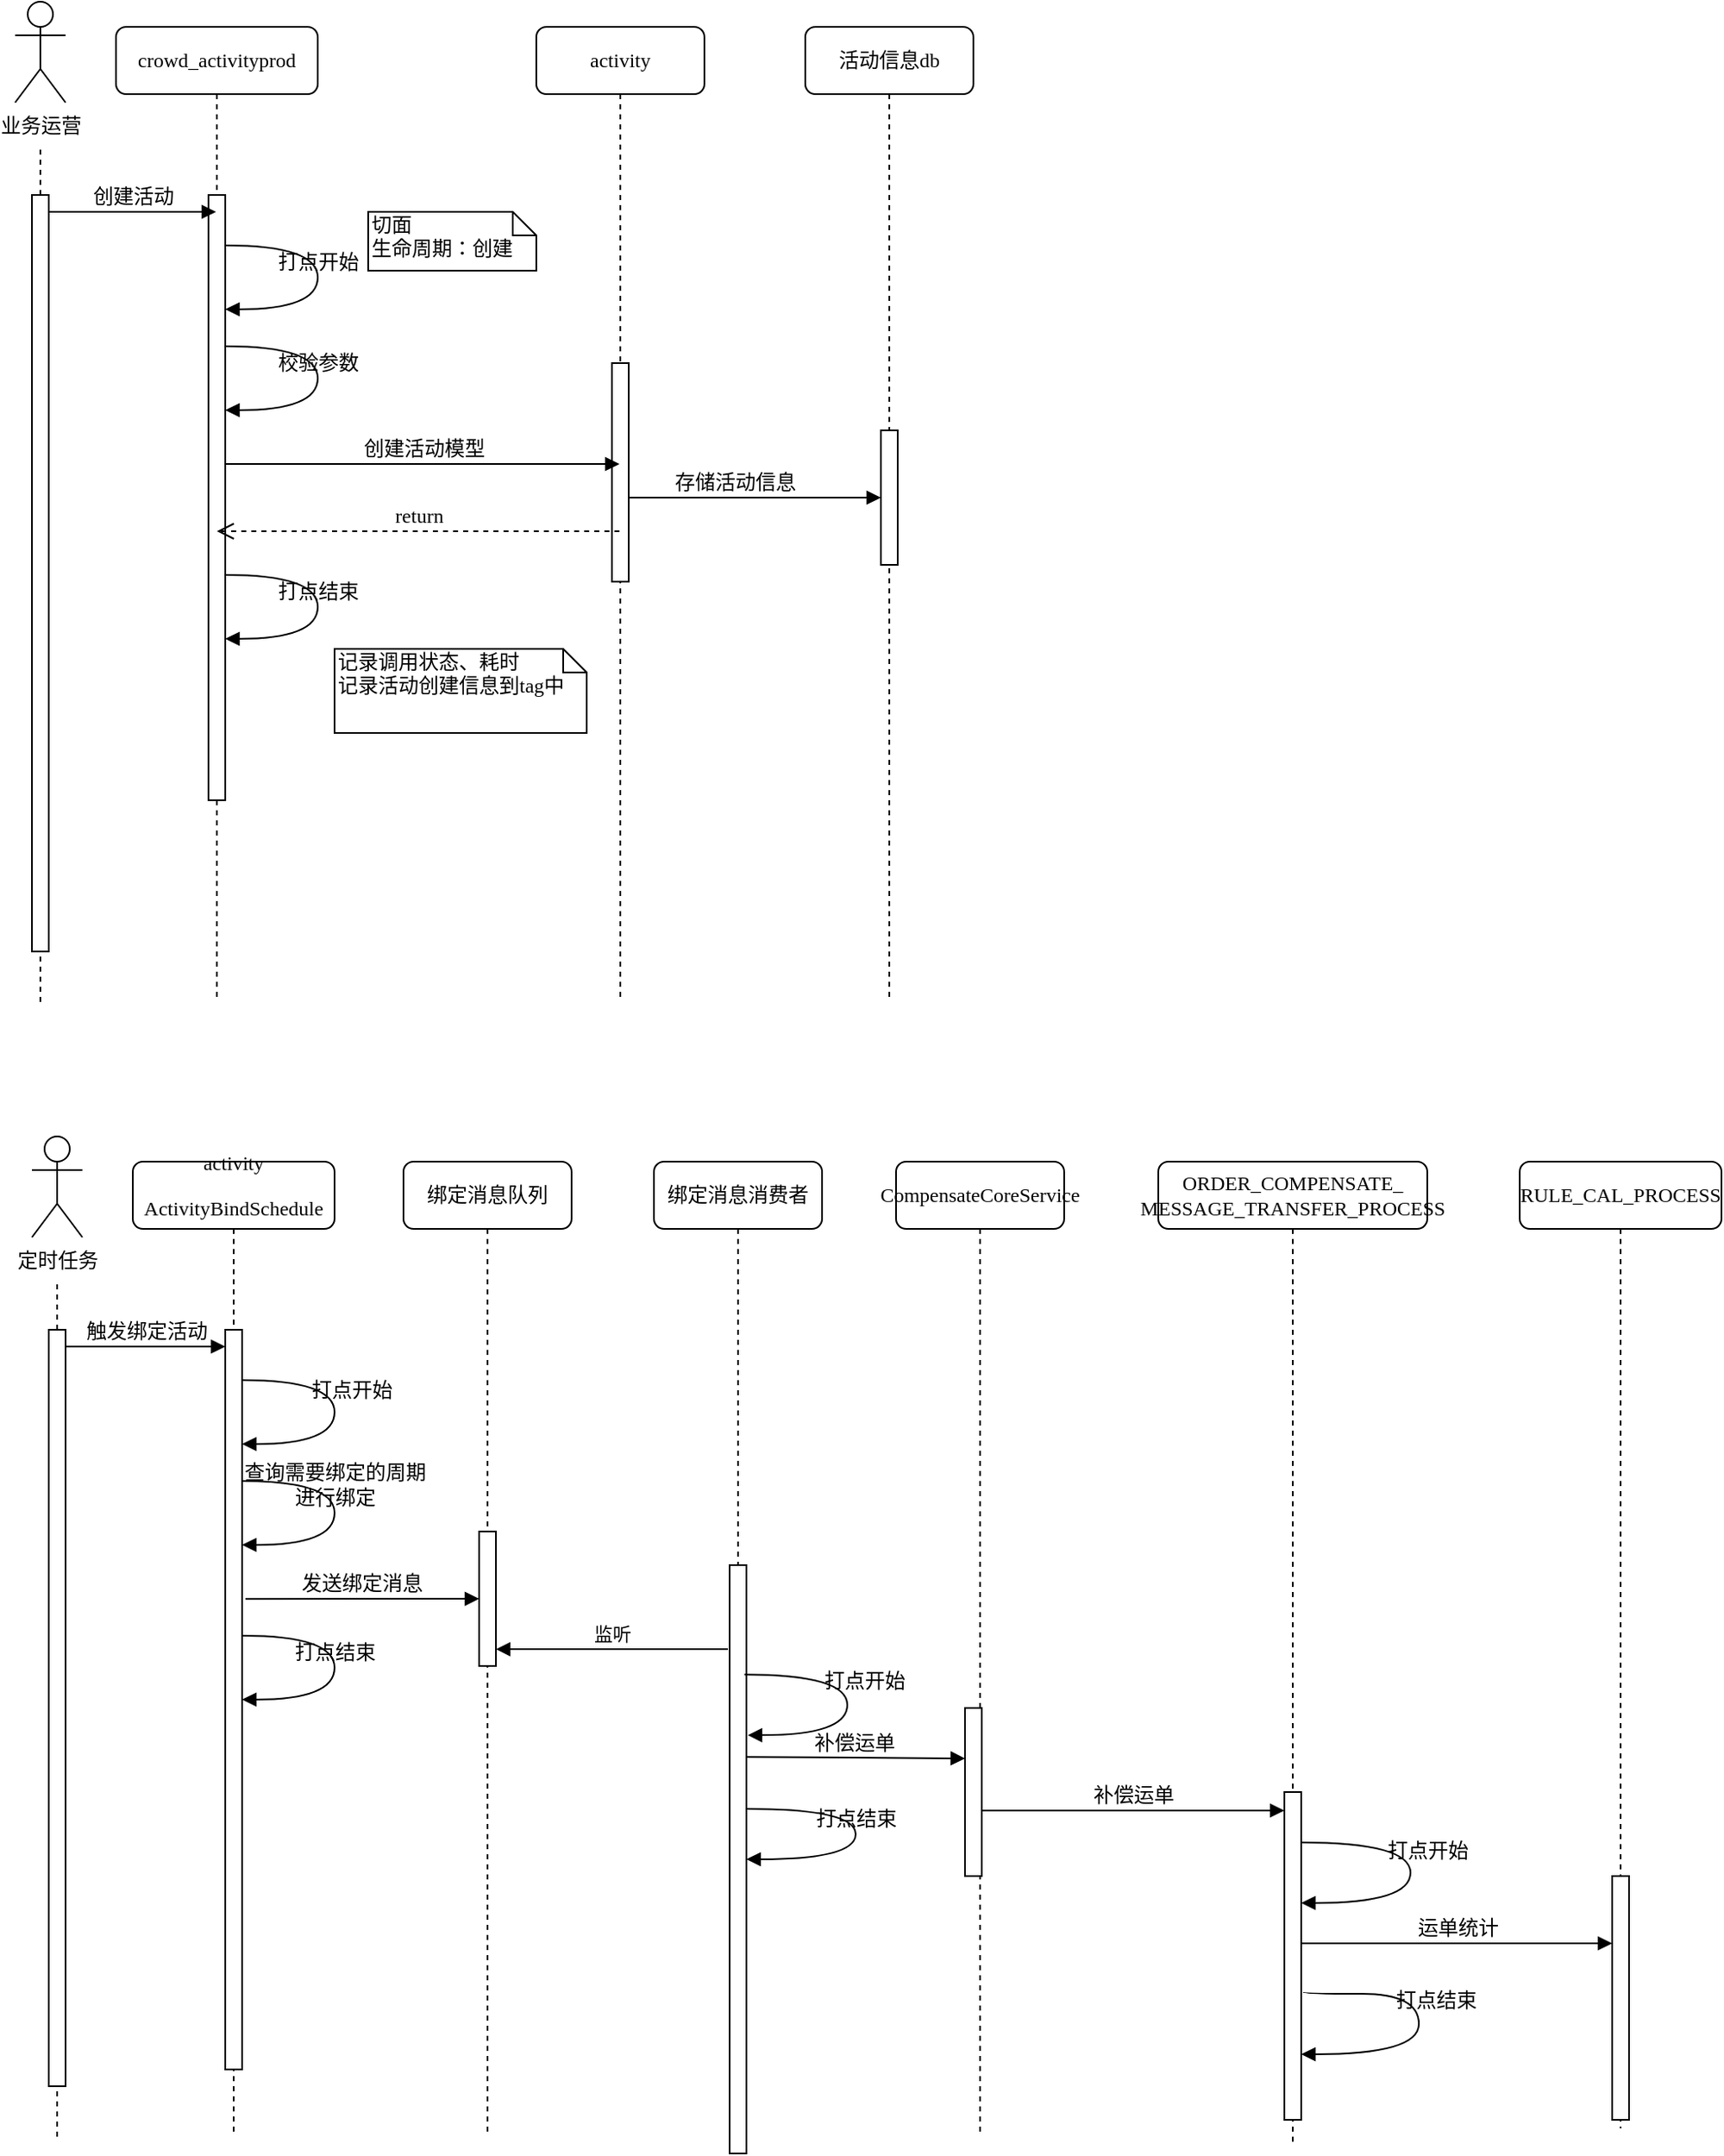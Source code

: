 <mxfile version="14.1.3" type="github">
  <diagram name="Page-1" id="13e1069c-82ec-6db2-03f1-153e76fe0fe0">
    <mxGraphModel dx="1251" dy="685" grid="1" gridSize="10" guides="1" tooltips="1" connect="1" arrows="1" fold="1" page="1" pageScale="1" pageWidth="1850" pageHeight="10000" background="#ffffff" math="0" shadow="0">
      <root>
        <mxCell id="0" />
        <mxCell id="1" parent="0" />
        <mxCell id="7baba1c4bc27f4b0-2" value="activity" style="shape=umlLifeline;perimeter=lifelinePerimeter;whiteSpace=wrap;html=1;container=1;collapsible=0;recursiveResize=0;outlineConnect=0;rounded=1;shadow=0;comic=0;labelBackgroundColor=none;strokeWidth=1;fontFamily=Verdana;fontSize=12;align=center;" parent="1" vertex="1">
          <mxGeometry x="340" y="80" width="100" height="580" as="geometry" />
        </mxCell>
        <mxCell id="7baba1c4bc27f4b0-10" value="" style="html=1;points=[];perimeter=orthogonalPerimeter;rounded=0;shadow=0;comic=0;labelBackgroundColor=none;strokeWidth=1;fontFamily=Verdana;fontSize=12;align=center;" parent="7baba1c4bc27f4b0-2" vertex="1">
          <mxGeometry x="45" y="200" width="10" height="130" as="geometry" />
        </mxCell>
        <mxCell id="7baba1c4bc27f4b0-3" value="活动信息db" style="shape=umlLifeline;perimeter=lifelinePerimeter;whiteSpace=wrap;html=1;container=1;collapsible=0;recursiveResize=0;outlineConnect=0;rounded=1;shadow=0;comic=0;labelBackgroundColor=none;strokeWidth=1;fontFamily=Verdana;fontSize=12;align=center;" parent="1" vertex="1">
          <mxGeometry x="500" y="80" width="100" height="580" as="geometry" />
        </mxCell>
        <mxCell id="7baba1c4bc27f4b0-13" value="" style="html=1;points=[];perimeter=orthogonalPerimeter;rounded=0;shadow=0;comic=0;labelBackgroundColor=none;strokeWidth=1;fontFamily=Verdana;fontSize=12;align=center;" parent="7baba1c4bc27f4b0-3" vertex="1">
          <mxGeometry x="45" y="240" width="10" height="80" as="geometry" />
        </mxCell>
        <mxCell id="7baba1c4bc27f4b0-8" value="crowd_activityprod" style="shape=umlLifeline;perimeter=lifelinePerimeter;whiteSpace=wrap;html=1;container=1;collapsible=0;recursiveResize=0;outlineConnect=0;rounded=1;shadow=0;comic=0;labelBackgroundColor=none;strokeWidth=1;fontFamily=Verdana;fontSize=12;align=center;" parent="1" vertex="1">
          <mxGeometry x="90" y="80" width="120" height="580" as="geometry" />
        </mxCell>
        <mxCell id="7baba1c4bc27f4b0-9" value="" style="html=1;points=[];perimeter=orthogonalPerimeter;rounded=0;shadow=0;comic=0;labelBackgroundColor=none;strokeWidth=1;fontFamily=Verdana;fontSize=12;align=center;" parent="7baba1c4bc27f4b0-8" vertex="1">
          <mxGeometry x="55" y="100" width="10" height="360" as="geometry" />
        </mxCell>
        <mxCell id="7baba1c4bc27f4b0-40" value="切面&lt;br&gt;生命周期：创建" style="shape=note;whiteSpace=wrap;html=1;size=14;verticalAlign=top;align=left;spacingTop=-6;rounded=0;shadow=0;comic=0;labelBackgroundColor=none;strokeWidth=1;fontFamily=Verdana;fontSize=12" parent="1" vertex="1">
          <mxGeometry x="240" y="190" width="100" height="35" as="geometry" />
        </mxCell>
        <mxCell id="DyY7LKls3kYHl3-7vy9r-5" value="业务运营" style="shape=umlActor;verticalLabelPosition=bottom;verticalAlign=top;html=1;outlineConnect=0;" vertex="1" parent="1">
          <mxGeometry x="30" y="65" width="30" height="60" as="geometry" />
        </mxCell>
        <mxCell id="DyY7LKls3kYHl3-7vy9r-7" value="" style="endArrow=none;dashed=1;html=1;" edge="1" parent="1" source="DyY7LKls3kYHl3-7vy9r-8">
          <mxGeometry width="50" height="50" relative="1" as="geometry">
            <mxPoint x="45" y="660" as="sourcePoint" />
            <mxPoint x="45" y="150" as="targetPoint" />
          </mxGeometry>
        </mxCell>
        <mxCell id="DyY7LKls3kYHl3-7vy9r-8" value="" style="html=1;points=[];perimeter=orthogonalPerimeter;" vertex="1" parent="1">
          <mxGeometry x="40" y="180" width="10" height="450" as="geometry" />
        </mxCell>
        <mxCell id="DyY7LKls3kYHl3-7vy9r-9" value="" style="endArrow=none;dashed=1;html=1;" edge="1" parent="1" target="DyY7LKls3kYHl3-7vy9r-8">
          <mxGeometry width="50" height="50" relative="1" as="geometry">
            <mxPoint x="45" y="660" as="sourcePoint" />
            <mxPoint x="45" y="150" as="targetPoint" />
          </mxGeometry>
        </mxCell>
        <mxCell id="DyY7LKls3kYHl3-7vy9r-11" value="创建活动" style="html=1;verticalAlign=bottom;endArrow=block;labelBackgroundColor=none;fontFamily=Verdana;fontSize=12;edgeStyle=elbowEdgeStyle;elbow=vertical;" edge="1" parent="1" target="7baba1c4bc27f4b0-8">
          <mxGeometry relative="1" as="geometry">
            <mxPoint x="50" y="190" as="sourcePoint" />
            <mxPoint x="130" y="190" as="targetPoint" />
          </mxGeometry>
        </mxCell>
        <mxCell id="DyY7LKls3kYHl3-7vy9r-12" value="打点开始" style="html=1;verticalAlign=bottom;endArrow=block;labelBackgroundColor=none;fontFamily=Verdana;fontSize=12;elbow=vertical;edgeStyle=orthogonalEdgeStyle;curved=1;exitX=1.038;exitY=0.345;exitPerimeter=0;" edge="1" parent="1" target="7baba1c4bc27f4b0-9">
          <mxGeometry relative="1" as="geometry">
            <mxPoint x="155.38" y="210.0" as="sourcePoint" />
            <mxPoint x="160" y="247.92" as="targetPoint" />
            <Array as="points">
              <mxPoint x="210" y="210" />
              <mxPoint x="210" y="248" />
            </Array>
          </mxGeometry>
        </mxCell>
        <mxCell id="DyY7LKls3kYHl3-7vy9r-13" value="校验参数" style="html=1;verticalAlign=bottom;endArrow=block;labelBackgroundColor=none;fontFamily=Verdana;fontSize=12;elbow=vertical;edgeStyle=orthogonalEdgeStyle;curved=1;exitX=1.038;exitY=0.345;exitPerimeter=0;" edge="1" parent="1">
          <mxGeometry relative="1" as="geometry">
            <mxPoint x="155.38" y="270.0" as="sourcePoint" />
            <mxPoint x="155" y="308" as="targetPoint" />
            <Array as="points">
              <mxPoint x="210" y="270" />
              <mxPoint x="210" y="308" />
            </Array>
          </mxGeometry>
        </mxCell>
        <mxCell id="DyY7LKls3kYHl3-7vy9r-14" value="创建活动模型" style="html=1;verticalAlign=bottom;endArrow=block;labelBackgroundColor=none;fontFamily=Verdana;fontSize=12;edgeStyle=elbowEdgeStyle;elbow=vertical;" edge="1" parent="1" source="7baba1c4bc27f4b0-9" target="7baba1c4bc27f4b0-2">
          <mxGeometry relative="1" as="geometry">
            <mxPoint x="170" y="340" as="sourcePoint" />
            <mxPoint x="270" y="340" as="targetPoint" />
            <Array as="points">
              <mxPoint x="180" y="340" />
            </Array>
          </mxGeometry>
        </mxCell>
        <mxCell id="DyY7LKls3kYHl3-7vy9r-15" value="打点结束" style="html=1;verticalAlign=bottom;endArrow=block;labelBackgroundColor=none;fontFamily=Verdana;fontSize=12;elbow=vertical;edgeStyle=orthogonalEdgeStyle;curved=1;exitX=1.038;exitY=0.345;exitPerimeter=0;" edge="1" parent="1">
          <mxGeometry relative="1" as="geometry">
            <mxPoint x="155.38" y="406.0" as="sourcePoint" />
            <mxPoint x="155" y="444" as="targetPoint" />
            <Array as="points">
              <mxPoint x="210" y="406" />
              <mxPoint x="210" y="444" />
            </Array>
          </mxGeometry>
        </mxCell>
        <mxCell id="DyY7LKls3kYHl3-7vy9r-16" value="return" style="html=1;verticalAlign=bottom;endArrow=open;dashed=1;endSize=8;labelBackgroundColor=none;fontFamily=Verdana;fontSize=12;edgeStyle=elbowEdgeStyle;elbow=vertical;" edge="1" parent="1" source="7baba1c4bc27f4b0-2" target="7baba1c4bc27f4b0-8">
          <mxGeometry relative="1" as="geometry">
            <mxPoint x="170" y="369" as="targetPoint" />
            <Array as="points">
              <mxPoint x="250" y="380" />
            </Array>
            <mxPoint x="290" y="380" as="sourcePoint" />
          </mxGeometry>
        </mxCell>
        <mxCell id="DyY7LKls3kYHl3-7vy9r-17" value="存储活动信息" style="html=1;verticalAlign=bottom;endArrow=block;labelBackgroundColor=none;fontFamily=Verdana;fontSize=12;edgeStyle=elbowEdgeStyle;elbow=vertical;" edge="1" parent="1" target="7baba1c4bc27f4b0-13">
          <mxGeometry relative="1" as="geometry">
            <mxPoint x="410" y="360" as="sourcePoint" />
            <Array as="points">
              <mxPoint x="390" y="360" />
            </Array>
            <mxPoint x="540" y="360" as="targetPoint" />
          </mxGeometry>
        </mxCell>
        <mxCell id="DyY7LKls3kYHl3-7vy9r-18" value="绑定消息队列" style="shape=umlLifeline;perimeter=lifelinePerimeter;whiteSpace=wrap;html=1;container=1;collapsible=0;recursiveResize=0;outlineConnect=0;rounded=1;shadow=0;comic=0;labelBackgroundColor=none;strokeWidth=1;fontFamily=Verdana;fontSize=12;align=center;" vertex="1" parent="1">
          <mxGeometry x="261" y="755" width="100" height="580" as="geometry" />
        </mxCell>
        <mxCell id="DyY7LKls3kYHl3-7vy9r-19" value="" style="html=1;points=[];perimeter=orthogonalPerimeter;rounded=0;shadow=0;comic=0;labelBackgroundColor=none;strokeWidth=1;fontFamily=Verdana;fontSize=12;align=center;" vertex="1" parent="DyY7LKls3kYHl3-7vy9r-18">
          <mxGeometry x="45" y="220" width="10" height="80" as="geometry" />
        </mxCell>
        <mxCell id="DyY7LKls3kYHl3-7vy9r-20" value="绑定消息消费者" style="shape=umlLifeline;perimeter=lifelinePerimeter;whiteSpace=wrap;html=1;container=1;collapsible=0;recursiveResize=0;outlineConnect=0;rounded=1;shadow=0;comic=0;labelBackgroundColor=none;strokeWidth=1;fontFamily=Verdana;fontSize=12;align=center;" vertex="1" parent="1">
          <mxGeometry x="410" y="755" width="100" height="590" as="geometry" />
        </mxCell>
        <mxCell id="DyY7LKls3kYHl3-7vy9r-21" value="" style="html=1;points=[];perimeter=orthogonalPerimeter;rounded=0;shadow=0;comic=0;labelBackgroundColor=none;strokeWidth=1;fontFamily=Verdana;fontSize=12;align=center;" vertex="1" parent="DyY7LKls3kYHl3-7vy9r-20">
          <mxGeometry x="45" y="240" width="10" height="350" as="geometry" />
        </mxCell>
        <mxCell id="DyY7LKls3kYHl3-7vy9r-100" value="打点结束" style="html=1;verticalAlign=bottom;endArrow=block;labelBackgroundColor=none;fontFamily=Verdana;fontSize=12;elbow=vertical;edgeStyle=orthogonalEdgeStyle;curved=1;" edge="1" parent="DyY7LKls3kYHl3-7vy9r-20" target="DyY7LKls3kYHl3-7vy9r-21">
          <mxGeometry relative="1" as="geometry">
            <mxPoint x="55" y="385" as="sourcePoint" />
            <mxPoint x="80" y="302" as="targetPoint" />
            <Array as="points">
              <mxPoint x="120" y="385" />
              <mxPoint x="120" y="415" />
            </Array>
          </mxGeometry>
        </mxCell>
        <mxCell id="DyY7LKls3kYHl3-7vy9r-101" value="打点开始" style="html=1;verticalAlign=bottom;endArrow=block;labelBackgroundColor=none;fontFamily=Verdana;fontSize=12;elbow=vertical;edgeStyle=orthogonalEdgeStyle;curved=1;exitX=0.88;exitY=0.186;exitPerimeter=0;exitDx=0;exitDy=0;entryX=1.08;entryY=0.289;entryDx=0;entryDy=0;entryPerimeter=0;" edge="1" parent="DyY7LKls3kYHl3-7vy9r-20" source="DyY7LKls3kYHl3-7vy9r-21" target="DyY7LKls3kYHl3-7vy9r-21">
          <mxGeometry x="-0.057" y="10" relative="1" as="geometry">
            <mxPoint x="60.38" y="306" as="sourcePoint" />
            <mxPoint x="80" y="341" as="targetPoint" />
            <Array as="points">
              <mxPoint x="115" y="305" />
              <mxPoint x="115" y="341" />
            </Array>
            <mxPoint as="offset" />
          </mxGeometry>
        </mxCell>
        <mxCell id="DyY7LKls3kYHl3-7vy9r-22" value="CompensateCoreService" style="shape=umlLifeline;perimeter=lifelinePerimeter;whiteSpace=wrap;html=1;container=1;collapsible=0;recursiveResize=0;outlineConnect=0;rounded=1;shadow=0;comic=0;labelBackgroundColor=none;strokeWidth=1;fontFamily=Verdana;fontSize=12;align=center;" vertex="1" parent="1">
          <mxGeometry x="554" y="755" width="100" height="580" as="geometry" />
        </mxCell>
        <mxCell id="DyY7LKls3kYHl3-7vy9r-23" value="ORDER_COMPENSATE_&lt;br&gt;MESSAGE_TRANSFER_PROCESS" style="shape=umlLifeline;perimeter=lifelinePerimeter;whiteSpace=wrap;html=1;container=1;collapsible=0;recursiveResize=0;outlineConnect=0;rounded=1;shadow=0;comic=0;labelBackgroundColor=none;strokeWidth=1;fontFamily=Verdana;fontSize=12;align=center;" vertex="1" parent="1">
          <mxGeometry x="710" y="755" width="160" height="585" as="geometry" />
        </mxCell>
        <mxCell id="DyY7LKls3kYHl3-7vy9r-30" value="" style="html=1;points=[];perimeter=orthogonalPerimeter;rounded=0;shadow=0;comic=0;labelBackgroundColor=none;strokeWidth=1;fontFamily=Verdana;fontSize=12;align=center;" vertex="1" parent="DyY7LKls3kYHl3-7vy9r-23">
          <mxGeometry x="75" y="375" width="10" height="195" as="geometry" />
        </mxCell>
        <mxCell id="DyY7LKls3kYHl3-7vy9r-103" value="打点开始" style="html=1;verticalAlign=bottom;endArrow=block;labelBackgroundColor=none;fontFamily=Verdana;fontSize=12;elbow=vertical;edgeStyle=orthogonalEdgeStyle;curved=1;" edge="1" parent="DyY7LKls3kYHl3-7vy9r-23" source="DyY7LKls3kYHl3-7vy9r-30" target="DyY7LKls3kYHl3-7vy9r-30">
          <mxGeometry x="-0.057" y="10" relative="1" as="geometry">
            <mxPoint x="98.8" y="405" as="sourcePoint" />
            <mxPoint x="100.8" y="441.05" as="targetPoint" />
            <Array as="points">
              <mxPoint x="150" y="405" />
              <mxPoint x="150" y="441" />
            </Array>
            <mxPoint as="offset" />
          </mxGeometry>
        </mxCell>
        <mxCell id="DyY7LKls3kYHl3-7vy9r-106" value="打点结束" style="html=1;verticalAlign=bottom;endArrow=block;labelBackgroundColor=none;fontFamily=Verdana;fontSize=12;elbow=vertical;edgeStyle=orthogonalEdgeStyle;curved=1;exitX=1.14;exitY=0.61;exitDx=0;exitDy=0;exitPerimeter=0;" edge="1" parent="DyY7LKls3kYHl3-7vy9r-23" source="DyY7LKls3kYHl3-7vy9r-30" target="DyY7LKls3kYHl3-7vy9r-30">
          <mxGeometry x="-0.057" y="10" relative="1" as="geometry">
            <mxPoint x="90" y="495" as="sourcePoint" />
            <mxPoint x="90" y="531" as="targetPoint" />
            <Array as="points">
              <mxPoint x="86" y="495" />
              <mxPoint x="155" y="495" />
              <mxPoint x="155" y="531" />
            </Array>
            <mxPoint as="offset" />
          </mxGeometry>
        </mxCell>
        <mxCell id="DyY7LKls3kYHl3-7vy9r-25" value="RULE_CAL_PROCESS" style="shape=umlLifeline;perimeter=lifelinePerimeter;whiteSpace=wrap;html=1;container=1;collapsible=0;recursiveResize=0;outlineConnect=0;rounded=1;shadow=0;comic=0;labelBackgroundColor=none;strokeWidth=1;fontFamily=Verdana;fontSize=12;align=center;" vertex="1" parent="1">
          <mxGeometry x="925" y="755" width="120" height="575" as="geometry" />
        </mxCell>
        <mxCell id="DyY7LKls3kYHl3-7vy9r-34" value="" style="html=1;points=[];perimeter=orthogonalPerimeter;rounded=0;shadow=0;comic=0;labelBackgroundColor=none;strokeColor=#000000;strokeWidth=1;fillColor=#FFFFFF;fontFamily=Verdana;fontSize=12;fontColor=#000000;align=center;" vertex="1" parent="DyY7LKls3kYHl3-7vy9r-25">
          <mxGeometry x="55" y="425" width="10" height="145" as="geometry" />
        </mxCell>
        <mxCell id="DyY7LKls3kYHl3-7vy9r-26" value="activity&lt;br&gt;&lt;pre style=&quot;background-color: rgb(255 , 255 , 255) ; font-family: &amp;#34;menlo&amp;#34; ; font-size: 9pt&quot;&gt;ActivityBindSchedule&lt;/pre&gt;" style="shape=umlLifeline;perimeter=lifelinePerimeter;whiteSpace=wrap;html=1;container=1;collapsible=0;recursiveResize=0;outlineConnect=0;rounded=1;shadow=0;comic=0;labelBackgroundColor=none;strokeWidth=1;fontFamily=Verdana;fontSize=12;align=center;" vertex="1" parent="1">
          <mxGeometry x="100" y="755" width="120" height="580" as="geometry" />
        </mxCell>
        <mxCell id="DyY7LKls3kYHl3-7vy9r-27" value="" style="html=1;points=[];perimeter=orthogonalPerimeter;rounded=0;shadow=0;comic=0;labelBackgroundColor=none;strokeWidth=1;fontFamily=Verdana;fontSize=12;align=center;" vertex="1" parent="DyY7LKls3kYHl3-7vy9r-26">
          <mxGeometry x="55" y="100" width="10" height="440" as="geometry" />
        </mxCell>
        <mxCell id="DyY7LKls3kYHl3-7vy9r-28" value="" style="html=1;points=[];perimeter=orthogonalPerimeter;rounded=0;shadow=0;comic=0;labelBackgroundColor=none;strokeWidth=1;fontFamily=Verdana;fontSize=12;align=center;" vertex="1" parent="1">
          <mxGeometry x="595" y="1080" width="10" height="100" as="geometry" />
        </mxCell>
        <mxCell id="DyY7LKls3kYHl3-7vy9r-29" value="补偿运单" style="html=1;verticalAlign=bottom;endArrow=block;labelBackgroundColor=none;fontFamily=Verdana;fontSize=12;edgeStyle=elbowEdgeStyle;elbow=vertical;exitX=0.98;exitY=0.326;exitDx=0;exitDy=0;exitPerimeter=0;" edge="1" parent="1" source="DyY7LKls3kYHl3-7vy9r-21" target="DyY7LKls3kYHl3-7vy9r-28">
          <mxGeometry relative="1" as="geometry">
            <mxPoint x="520" y="895" as="sourcePoint" />
            <Array as="points">
              <mxPoint x="500" y="1110" />
              <mxPoint x="490" y="1059" />
              <mxPoint x="470" y="895" />
            </Array>
            <mxPoint x="570" y="1057" as="targetPoint" />
          </mxGeometry>
        </mxCell>
        <mxCell id="DyY7LKls3kYHl3-7vy9r-46" value="定时任务" style="shape=umlActor;verticalLabelPosition=bottom;verticalAlign=top;html=1;outlineConnect=0;" vertex="1" parent="1">
          <mxGeometry x="40" y="740" width="30" height="60" as="geometry" />
        </mxCell>
        <mxCell id="DyY7LKls3kYHl3-7vy9r-47" value="" style="endArrow=none;dashed=1;html=1;" edge="1" parent="1" source="DyY7LKls3kYHl3-7vy9r-48">
          <mxGeometry width="50" height="50" relative="1" as="geometry">
            <mxPoint x="55" y="1335" as="sourcePoint" />
            <mxPoint x="55" y="825" as="targetPoint" />
          </mxGeometry>
        </mxCell>
        <mxCell id="DyY7LKls3kYHl3-7vy9r-48" value="" style="html=1;points=[];perimeter=orthogonalPerimeter;" vertex="1" parent="1">
          <mxGeometry x="50" y="855" width="10" height="450" as="geometry" />
        </mxCell>
        <mxCell id="DyY7LKls3kYHl3-7vy9r-49" value="" style="endArrow=none;dashed=1;html=1;" edge="1" parent="1" target="DyY7LKls3kYHl3-7vy9r-48">
          <mxGeometry width="50" height="50" relative="1" as="geometry">
            <mxPoint x="55" y="1335" as="sourcePoint" />
            <mxPoint x="55" y="825" as="targetPoint" />
          </mxGeometry>
        </mxCell>
        <mxCell id="DyY7LKls3kYHl3-7vy9r-50" value="触发绑定活动" style="html=1;verticalAlign=bottom;endArrow=block;labelBackgroundColor=none;fontFamily=Verdana;fontSize=12;edgeStyle=elbowEdgeStyle;elbow=vertical;" edge="1" parent="1" target="DyY7LKls3kYHl3-7vy9r-27">
          <mxGeometry relative="1" as="geometry">
            <mxPoint x="60" y="865" as="sourcePoint" />
            <mxPoint x="140" y="865" as="targetPoint" />
          </mxGeometry>
        </mxCell>
        <mxCell id="DyY7LKls3kYHl3-7vy9r-51" value="打点开始" style="html=1;verticalAlign=bottom;endArrow=block;labelBackgroundColor=none;fontFamily=Verdana;fontSize=12;elbow=vertical;edgeStyle=orthogonalEdgeStyle;curved=1;exitX=1.038;exitY=0.345;exitPerimeter=0;" edge="1" parent="1" target="DyY7LKls3kYHl3-7vy9r-27">
          <mxGeometry x="-0.057" y="10" relative="1" as="geometry">
            <mxPoint x="165.38" y="885.0" as="sourcePoint" />
            <mxPoint x="170" y="922.92" as="targetPoint" />
            <Array as="points">
              <mxPoint x="220" y="885" />
              <mxPoint x="220" y="923" />
            </Array>
            <mxPoint as="offset" />
          </mxGeometry>
        </mxCell>
        <mxCell id="DyY7LKls3kYHl3-7vy9r-52" value="查询需要绑定的周期&lt;br&gt;进行绑定" style="html=1;verticalAlign=bottom;endArrow=block;labelBackgroundColor=none;fontFamily=Verdana;fontSize=12;elbow=vertical;edgeStyle=orthogonalEdgeStyle;curved=1;exitX=1.038;exitY=0.345;exitPerimeter=0;" edge="1" parent="1">
          <mxGeometry relative="1" as="geometry">
            <mxPoint x="165.38" y="945" as="sourcePoint" />
            <mxPoint x="165" y="983" as="targetPoint" />
            <Array as="points">
              <mxPoint x="220" y="945" />
              <mxPoint x="220" y="983" />
            </Array>
          </mxGeometry>
        </mxCell>
        <mxCell id="DyY7LKls3kYHl3-7vy9r-53" value="发送绑定消息" style="html=1;verticalAlign=bottom;endArrow=block;labelBackgroundColor=none;fontFamily=Verdana;fontSize=12;edgeStyle=elbowEdgeStyle;elbow=vertical;exitX=1.2;exitY=0.364;exitDx=0;exitDy=0;exitPerimeter=0;" edge="1" parent="1" source="DyY7LKls3kYHl3-7vy9r-27" target="DyY7LKls3kYHl3-7vy9r-19">
          <mxGeometry relative="1" as="geometry">
            <mxPoint x="170" y="1015" as="sourcePoint" />
            <mxPoint x="280" y="1013" as="targetPoint" />
            <Array as="points">
              <mxPoint x="190" y="1015" />
            </Array>
          </mxGeometry>
        </mxCell>
        <mxCell id="DyY7LKls3kYHl3-7vy9r-54" value="打点结束" style="html=1;verticalAlign=bottom;endArrow=block;labelBackgroundColor=none;fontFamily=Verdana;fontSize=12;elbow=vertical;edgeStyle=orthogonalEdgeStyle;curved=1;exitX=1.038;exitY=0.345;exitPerimeter=0;" edge="1" parent="1">
          <mxGeometry relative="1" as="geometry">
            <mxPoint x="165.38" y="1037" as="sourcePoint" />
            <mxPoint x="165" y="1075" as="targetPoint" />
            <Array as="points">
              <mxPoint x="220" y="1037" />
              <mxPoint x="220" y="1075" />
            </Array>
          </mxGeometry>
        </mxCell>
        <mxCell id="DyY7LKls3kYHl3-7vy9r-96" value="记录调用状态、耗时&lt;br&gt;记录活动创建信息到tag中" style="shape=note;whiteSpace=wrap;html=1;size=14;verticalAlign=top;align=left;spacingTop=-6;rounded=0;shadow=0;comic=0;labelBackgroundColor=none;strokeWidth=1;fontFamily=Verdana;fontSize=12" vertex="1" parent="1">
          <mxGeometry x="220" y="450" width="150" height="50" as="geometry" />
        </mxCell>
        <mxCell id="DyY7LKls3kYHl3-7vy9r-99" value="监听" style="html=1;verticalAlign=bottom;endArrow=block;exitX=-0.1;exitY=0.143;exitDx=0;exitDy=0;exitPerimeter=0;" edge="1" parent="1" source="DyY7LKls3kYHl3-7vy9r-21" target="DyY7LKls3kYHl3-7vy9r-19">
          <mxGeometry width="80" relative="1" as="geometry">
            <mxPoint x="420" y="1030" as="sourcePoint" />
            <mxPoint x="500" y="1030" as="targetPoint" />
          </mxGeometry>
        </mxCell>
        <mxCell id="DyY7LKls3kYHl3-7vy9r-102" value="补偿运单" style="html=1;verticalAlign=bottom;endArrow=block;labelBackgroundColor=none;fontFamily=Verdana;fontSize=12;edgeStyle=elbowEdgeStyle;elbow=vertical;" edge="1" parent="1" source="DyY7LKls3kYHl3-7vy9r-28" target="DyY7LKls3kYHl3-7vy9r-30">
          <mxGeometry relative="1" as="geometry">
            <mxPoint x="620" y="1141" as="sourcePoint" />
            <Array as="points">
              <mxPoint x="630" y="1141" />
              <mxPoint x="645.2" y="1089.9" />
              <mxPoint x="625.2" y="925.9" />
            </Array>
            <mxPoint x="750.2" y="1140.9" as="targetPoint" />
          </mxGeometry>
        </mxCell>
        <mxCell id="DyY7LKls3kYHl3-7vy9r-105" value="运单统计" style="html=1;verticalAlign=bottom;endArrow=block;labelBackgroundColor=none;fontFamily=Verdana;fontSize=12;edgeStyle=elbowEdgeStyle;elbow=vertical;" edge="1" parent="1" source="DyY7LKls3kYHl3-7vy9r-30" target="DyY7LKls3kYHl3-7vy9r-34">
          <mxGeometry relative="1" as="geometry">
            <mxPoint x="800" y="1220" as="sourcePoint" />
            <Array as="points">
              <mxPoint x="825" y="1220" />
              <mxPoint x="840.2" y="1168.9" />
              <mxPoint x="820.2" y="1004.9" />
            </Array>
            <mxPoint x="980" y="1220" as="targetPoint" />
          </mxGeometry>
        </mxCell>
      </root>
    </mxGraphModel>
  </diagram>
</mxfile>
